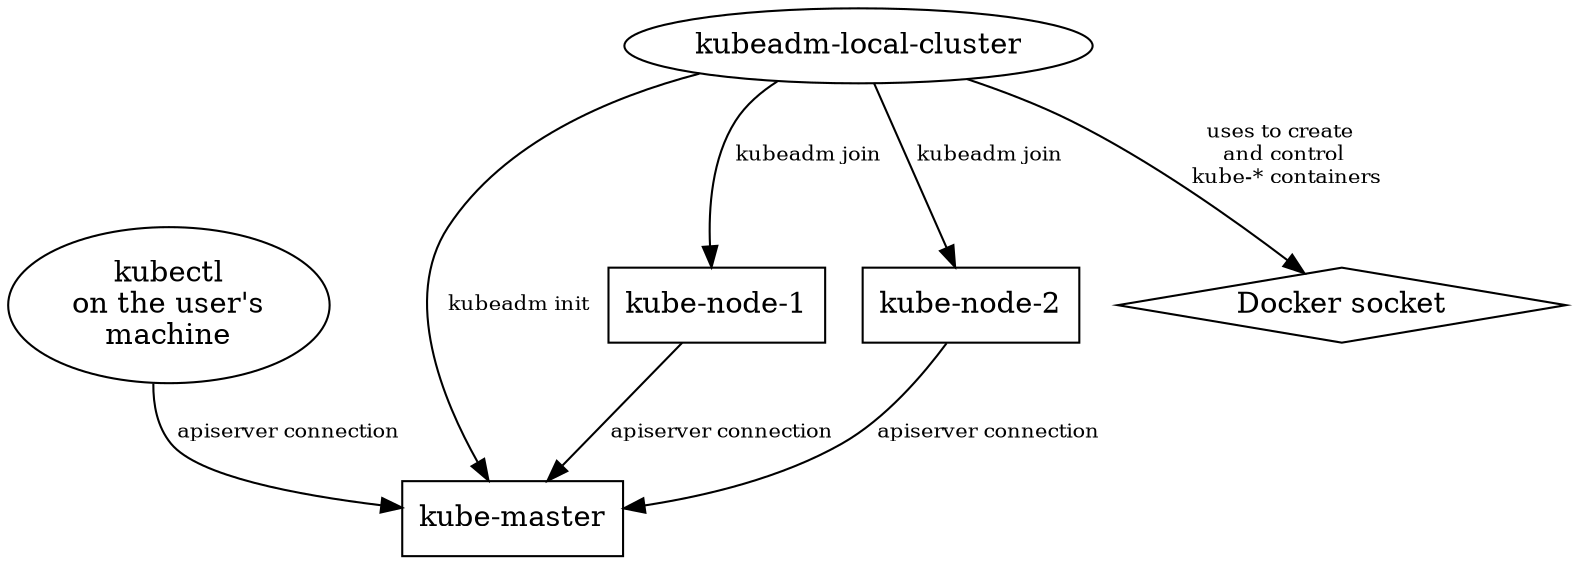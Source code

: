 digraph local_cluster {
        compound=true;
        edge [fontsize=10];
        kubectl [label="kubectl\non the user's\nmachine"];
        master [shape=rectangle, label="kube-master" ];
        node1 [shape=rectangle, label="kube-node-1" ];
        node2 [shape=rectangle, label="kube-node-2" ];
        docker_socket [shape=diamond, label="Docker socket"];
        kubeadm_local_cluster [label="kubeadm-local-cluster"];
        kubeadm_local_cluster -> docker_socket [label="uses to create \nand control\n kube-* containers"];
        kubeadm_local_cluster -> master [label="kubeadm init"];
        kubeadm_local_cluster -> node1 [label="kubeadm join"];
        kubeadm_local_cluster -> node2 [label="kubeadm join"];
        node1 -> master [label=" apiserver connection"];
        node2 -> master [label=" apiserver connection"];
        kubectl -> master [label=" apiserver connection"];
}
